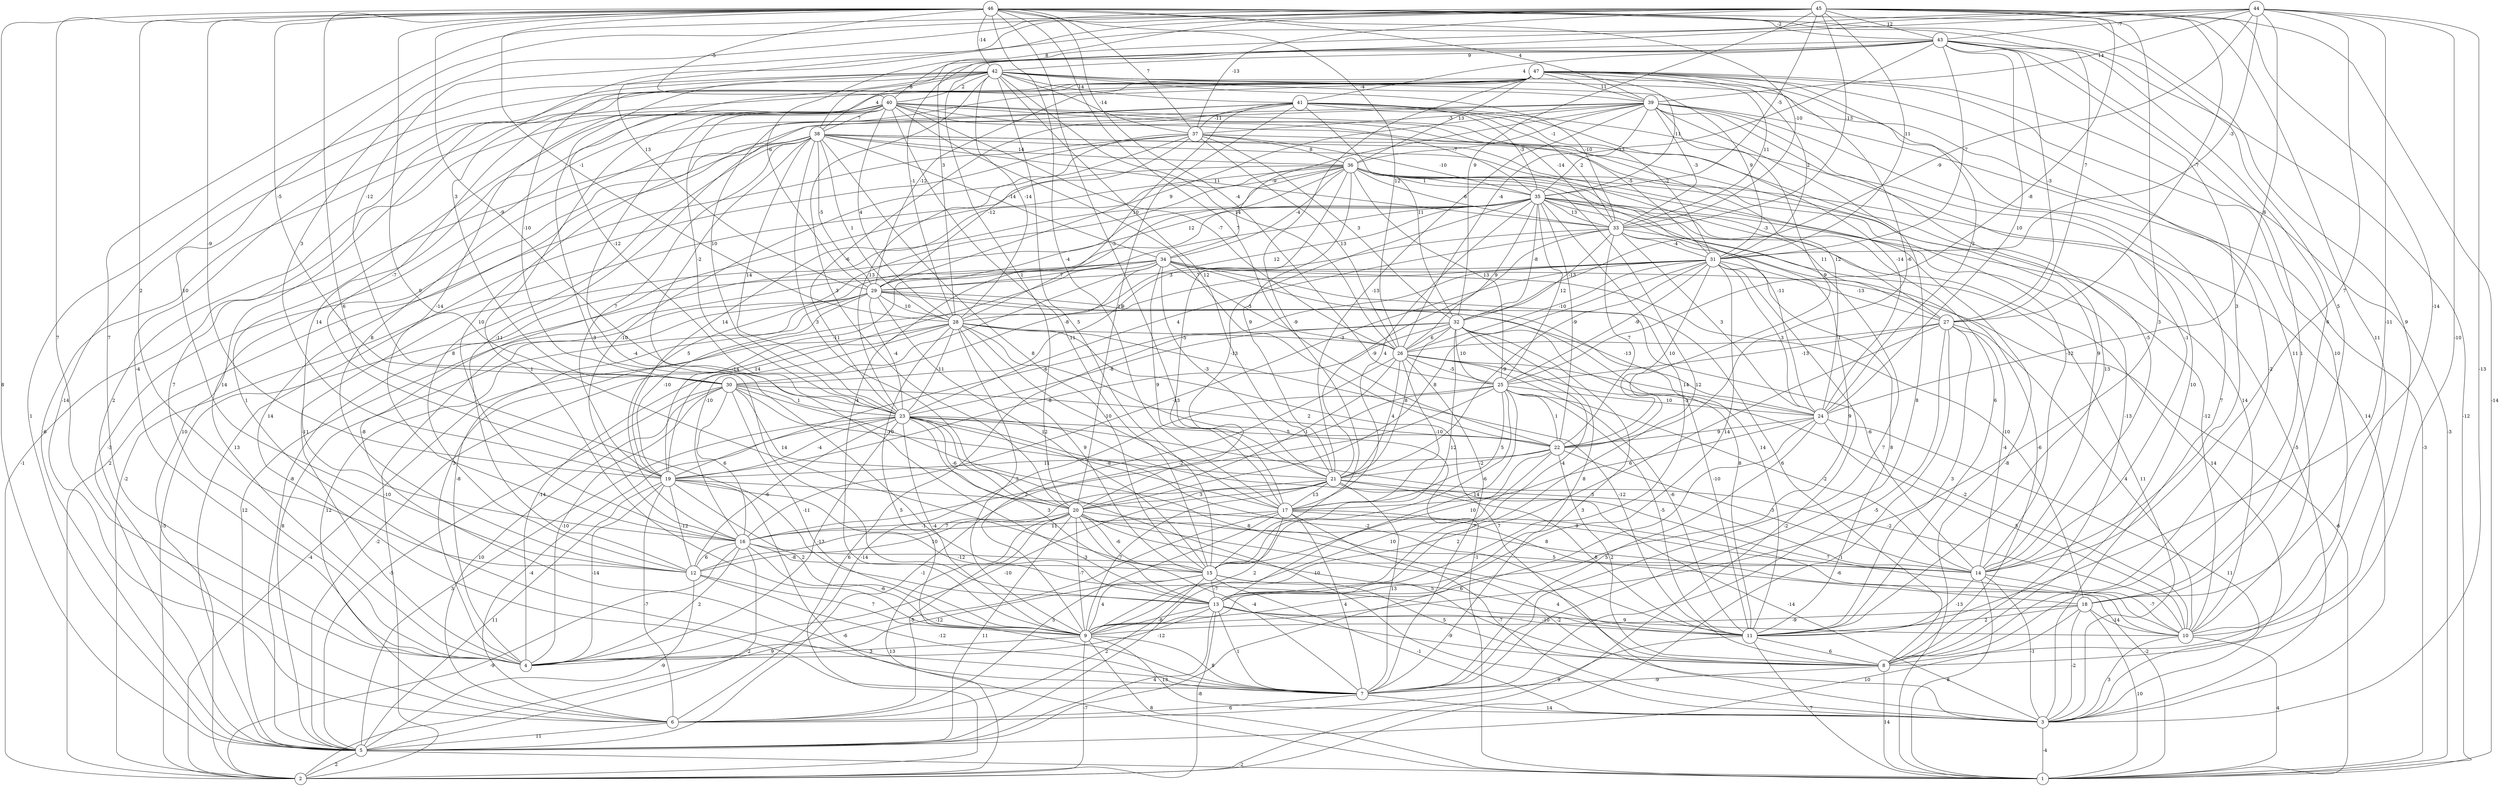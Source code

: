 graph { 
	 fontname="Helvetica,Arial,sans-serif" 
	 node [shape = circle]; 
	 47 -- 1 [label = "-3"];
	 47 -- 2 [label = "10"];
	 47 -- 4 [label = "-4"];
	 47 -- 6 [label = "2"];
	 47 -- 8 [label = "-2"];
	 47 -- 10 [label = "10"];
	 47 -- 15 [label = "-9"];
	 47 -- 16 [label = "-14"];
	 47 -- 19 [label = "-7"];
	 47 -- 22 [label = "-6"];
	 47 -- 23 [label = "10"];
	 47 -- 24 [label = "2"];
	 47 -- 29 [label = "-12"];
	 47 -- 31 [label = "2"];
	 47 -- 33 [label = "11"];
	 47 -- 35 [label = "11"];
	 47 -- 36 [label = "13"];
	 47 -- 39 [label = "11"];
	 46 -- 4 [label = "7"];
	 46 -- 5 [label = "8"];
	 46 -- 10 [label = "9"];
	 46 -- 12 [label = "2"];
	 46 -- 13 [label = "6"];
	 46 -- 15 [label = "9"];
	 46 -- 17 [label = "-4"];
	 46 -- 18 [label = "5"];
	 46 -- 19 [label = "-9"];
	 46 -- 21 [label = "-3"];
	 46 -- 22 [label = "7"];
	 46 -- 23 [label = "-9"];
	 46 -- 25 [label = "-4"];
	 46 -- 26 [label = "12"];
	 46 -- 27 [label = "7"];
	 46 -- 28 [label = "-1"];
	 46 -- 30 [label = "-5"];
	 46 -- 33 [label = "-10"];
	 46 -- 37 [label = "7"];
	 46 -- 39 [label = "4"];
	 46 -- 40 [label = "-5"];
	 46 -- 42 [label = "-14"];
	 46 -- 43 [label = "-2"];
	 45 -- 1 [label = "-14"];
	 45 -- 4 [label = "7"];
	 45 -- 8 [label = "11"];
	 45 -- 9 [label = "3"];
	 45 -- 12 [label = "10"];
	 45 -- 18 [label = "-14"];
	 45 -- 19 [label = "3"];
	 45 -- 25 [label = "-8"];
	 45 -- 27 [label = "-7"];
	 45 -- 29 [label = "13"];
	 45 -- 30 [label = "-12"];
	 45 -- 31 [label = "11"];
	 45 -- 32 [label = "9"];
	 45 -- 33 [label = "-13"];
	 45 -- 35 [label = "-5"];
	 45 -- 37 [label = "-13"];
	 45 -- 40 [label = "8"];
	 45 -- 43 [label = "12"];
	 44 -- 3 [label = "-13"];
	 44 -- 8 [label = "-10"];
	 44 -- 11 [label = "-11"];
	 44 -- 14 [label = "7"];
	 44 -- 24 [label = "8"];
	 44 -- 28 [label = "3"];
	 44 -- 29 [label = "-6"];
	 44 -- 30 [label = "3"];
	 44 -- 31 [label = "-3"];
	 44 -- 32 [label = "-9"];
	 44 -- 39 [label = "14"];
	 44 -- 43 [label = "-7"];
	 43 -- 1 [label = "-12"];
	 43 -- 8 [label = "1"];
	 43 -- 14 [label = "3"];
	 43 -- 18 [label = "6"];
	 43 -- 20 [label = "1"];
	 43 -- 24 [label = "10"];
	 43 -- 26 [label = "-4"];
	 43 -- 27 [label = "-3"];
	 43 -- 28 [label = "-1"];
	 43 -- 31 [label = "-7"];
	 43 -- 38 [label = "-8"];
	 43 -- 41 [label = "4"];
	 43 -- 42 [label = "9"];
	 42 -- 3 [label = "7"];
	 42 -- 5 [label = "1"];
	 42 -- 6 [label = "-14"];
	 42 -- 10 [label = "11"];
	 42 -- 13 [label = "3"];
	 42 -- 15 [label = "5"];
	 42 -- 20 [label = "3"];
	 42 -- 21 [label = "12"];
	 42 -- 23 [label = "-12"];
	 42 -- 26 [label = "14"];
	 42 -- 28 [label = "-14"];
	 42 -- 30 [label = "-10"];
	 42 -- 31 [label = "9"];
	 42 -- 33 [label = "-10"];
	 42 -- 37 [label = "-14"];
	 42 -- 38 [label = "4"];
	 42 -- 39 [label = "-4"];
	 42 -- 40 [label = "2"];
	 42 -- 41 [label = "14"];
	 41 -- 4 [label = "14"];
	 41 -- 12 [label = "-11"];
	 41 -- 14 [label = "-1"];
	 41 -- 20 [label = "11"];
	 41 -- 23 [label = "-6"];
	 41 -- 24 [label = "-14"];
	 41 -- 28 [label = "10"];
	 41 -- 31 [label = "-2"];
	 41 -- 32 [label = "11"];
	 41 -- 33 [label = "2"];
	 41 -- 35 [label = "-3"];
	 41 -- 37 [label = "-11"];
	 40 -- 4 [label = "7"];
	 40 -- 5 [label = "-6"];
	 40 -- 7 [label = "1"];
	 40 -- 9 [label = "1"];
	 40 -- 13 [label = "-4"];
	 40 -- 14 [label = "-5"];
	 40 -- 15 [label = "11"];
	 40 -- 16 [label = "14"];
	 40 -- 22 [label = "7"];
	 40 -- 23 [label = "-2"];
	 40 -- 24 [label = "12"];
	 40 -- 26 [label = "-7"];
	 40 -- 28 [label = "4"];
	 40 -- 31 [label = "-5"];
	 40 -- 33 [label = "-14"];
	 40 -- 35 [label = "-7"];
	 40 -- 38 [label = "7"];
	 39 -- 1 [label = "-3"];
	 39 -- 3 [label = "14"];
	 39 -- 7 [label = "8"];
	 39 -- 8 [label = "10"];
	 39 -- 11 [label = "13"];
	 39 -- 12 [label = "8"];
	 39 -- 16 [label = "10"];
	 39 -- 21 [label = "-13"];
	 39 -- 22 [label = "9"];
	 39 -- 29 [label = "9"];
	 39 -- 33 [label = "-3"];
	 39 -- 34 [label = "-9"];
	 39 -- 35 [label = "13"];
	 39 -- 36 [label = "-1"];
	 39 -- 37 [label = "-3"];
	 38 -- 1 [label = "-8"];
	 38 -- 2 [label = "-1"];
	 38 -- 5 [label = "-3"];
	 38 -- 7 [label = "14"];
	 38 -- 12 [label = "8"];
	 38 -- 13 [label = "-14"];
	 38 -- 14 [label = "-12"];
	 38 -- 15 [label = "8"];
	 38 -- 19 [label = "7"];
	 38 -- 20 [label = "3"];
	 38 -- 23 [label = "14"];
	 38 -- 27 [label = "-3"];
	 38 -- 28 [label = "1"];
	 38 -- 29 [label = "-5"];
	 38 -- 33 [label = "11"];
	 38 -- 34 [label = "-14"];
	 38 -- 36 [label = "14"];
	 37 -- 2 [label = "2"];
	 37 -- 5 [label = "13"];
	 37 -- 14 [label = "9"];
	 37 -- 16 [label = "-10"];
	 37 -- 23 [label = "13"];
	 37 -- 26 [label = "13"];
	 37 -- 29 [label = "-12"];
	 37 -- 32 [label = "3"];
	 37 -- 35 [label = "-10"];
	 37 -- 36 [label = "8"];
	 36 -- 2 [label = "-2"];
	 36 -- 3 [label = "-5"];
	 36 -- 7 [label = "-8"];
	 36 -- 8 [label = "-13"];
	 36 -- 9 [label = "4"];
	 36 -- 10 [label = "14"];
	 36 -- 11 [label = "6"];
	 36 -- 13 [label = "12"];
	 36 -- 16 [label = "5"];
	 36 -- 17 [label = "-5"];
	 36 -- 19 [label = "14"];
	 36 -- 21 [label = "9"];
	 36 -- 24 [label = "-11"];
	 36 -- 25 [label = "13"];
	 36 -- 29 [label = "12"];
	 36 -- 33 [label = "-6"];
	 36 -- 34 [label = "-4"];
	 36 -- 35 [label = "1"];
	 35 -- 2 [label = "-10"];
	 35 -- 3 [label = "14"];
	 35 -- 4 [label = "-11"];
	 35 -- 5 [label = "-8"];
	 35 -- 7 [label = "7"];
	 35 -- 9 [label = "9"];
	 35 -- 10 [label = "-12"];
	 35 -- 13 [label = "-3"];
	 35 -- 17 [label = "4"];
	 35 -- 19 [label = "-11"];
	 35 -- 20 [label = "-13"];
	 35 -- 22 [label = "-9"];
	 35 -- 25 [label = "12"];
	 35 -- 26 [label = "9"];
	 35 -- 27 [label = "11"];
	 35 -- 28 [label = "12"];
	 35 -- 32 [label = "-8"];
	 35 -- 33 [label = "13"];
	 34 -- 1 [label = "-6"];
	 34 -- 2 [label = "-5"];
	 34 -- 5 [label = "12"];
	 34 -- 8 [label = "6"];
	 34 -- 11 [label = "14"];
	 34 -- 16 [label = "-10"];
	 34 -- 17 [label = "9"];
	 34 -- 18 [label = "-10"];
	 34 -- 19 [label = "14"];
	 34 -- 21 [label = "-3"];
	 34 -- 26 [label = "-3"];
	 34 -- 29 [label = "7"];
	 34 -- 30 [label = "-8"];
	 33 -- 3 [label = "11"];
	 33 -- 8 [label = "-6"];
	 33 -- 21 [label = "-9"];
	 33 -- 22 [label = "7"];
	 33 -- 23 [label = "4"];
	 33 -- 24 [label = "3"];
	 33 -- 30 [label = "9"];
	 33 -- 31 [label = "-4"];
	 33 -- 32 [label = "-13"];
	 32 -- 2 [label = "6"];
	 32 -- 7 [label = "3"];
	 32 -- 9 [label = "8"];
	 32 -- 11 [label = "-10"];
	 32 -- 13 [label = "-4"];
	 32 -- 15 [label = "12"];
	 32 -- 19 [label = "-8"];
	 32 -- 21 [label = "8"];
	 32 -- 23 [label = "-8"];
	 32 -- 25 [label = "10"];
	 32 -- 26 [label = "6"];
	 31 -- 2 [label = "-2"];
	 31 -- 4 [label = "3"];
	 31 -- 11 [label = "8"];
	 31 -- 13 [label = "14"];
	 31 -- 16 [label = "-13"];
	 31 -- 19 [label = "-6"];
	 31 -- 20 [label = "8"];
	 31 -- 21 [label = "-9"];
	 31 -- 22 [label = "10"];
	 31 -- 24 [label = "3"];
	 31 -- 25 [label = "-9"];
	 31 -- 26 [label = "-10"];
	 31 -- 27 [label = "-13"];
	 31 -- 29 [label = "3"];
	 30 -- 4 [label = "-10"];
	 30 -- 5 [label = "-5"];
	 30 -- 6 [label = "10"];
	 30 -- 8 [label = "8"];
	 30 -- 9 [label = "-11"];
	 30 -- 16 [label = "6"];
	 30 -- 20 [label = "14"];
	 30 -- 21 [label = "-10"];
	 30 -- 22 [label = "2"];
	 30 -- 23 [label = "1"];
	 29 -- 4 [label = "-8"];
	 29 -- 5 [label = "8"];
	 29 -- 6 [label = "12"];
	 29 -- 11 [label = "8"];
	 29 -- 14 [label = "-6"];
	 29 -- 15 [label = "12"];
	 29 -- 19 [label = "-10"];
	 29 -- 23 [label = "-4"];
	 29 -- 24 [label = "-13"];
	 29 -- 28 [label = "10"];
	 28 -- 1 [label = "-1"];
	 28 -- 2 [label = "-4"];
	 28 -- 3 [label = "7"];
	 28 -- 4 [label = "-14"];
	 28 -- 5 [label = "-2"];
	 28 -- 7 [label = "5"];
	 28 -- 8 [label = "-12"];
	 28 -- 9 [label = "3"];
	 28 -- 15 [label = "9"];
	 28 -- 17 [label = "-10"];
	 28 -- 23 [label = "-11"];
	 28 -- 26 [label = "-3"];
	 27 -- 2 [label = "1"];
	 27 -- 5 [label = "2"];
	 27 -- 7 [label = "-5"];
	 27 -- 10 [label = "4"];
	 27 -- 11 [label = "3"];
	 27 -- 14 [label = "-4"];
	 27 -- 25 [label = "-13"];
	 27 -- 26 [label = "1"];
	 26 -- 7 [label = "-7"];
	 26 -- 9 [label = "2"];
	 26 -- 10 [label = "-2"];
	 26 -- 11 [label = "-6"];
	 26 -- 17 [label = "-10"];
	 26 -- 20 [label = "-1"];
	 26 -- 21 [label = "4"];
	 26 -- 24 [label = "14"];
	 26 -- 25 [label = "-5"];
	 25 -- 5 [label = "-1"];
	 25 -- 6 [label = "-14"];
	 25 -- 11 [label = "-5"];
	 25 -- 13 [label = "14"];
	 25 -- 14 [label = "-2"];
	 25 -- 15 [label = "-6"];
	 25 -- 16 [label = "-2"];
	 25 -- 17 [label = "5"];
	 25 -- 22 [label = "1"];
	 25 -- 24 [label = "10"];
	 24 -- 3 [label = "11"];
	 24 -- 5 [label = "6"];
	 24 -- 7 [label = "5"];
	 24 -- 10 [label = "5"];
	 24 -- 17 [label = "6"];
	 24 -- 22 [label = "9"];
	 23 -- 3 [label = "-10"];
	 23 -- 4 [label = "-13"];
	 23 -- 5 [label = "3"];
	 23 -- 6 [label = "-4"];
	 23 -- 9 [label = "-4"];
	 23 -- 10 [label = "-2"];
	 23 -- 11 [label = "-2"];
	 23 -- 12 [label = "-6"];
	 23 -- 13 [label = "3"];
	 23 -- 14 [label = "3"];
	 23 -- 17 [label = "-8"];
	 23 -- 19 [label = "-4"];
	 23 -- 20 [label = "-6"];
	 23 -- 22 [label = "5"];
	 22 -- 8 [label = "2"];
	 22 -- 9 [label = "10"];
	 22 -- 14 [label = "-3"];
	 22 -- 15 [label = "10"];
	 22 -- 19 [label = "11"];
	 22 -- 21 [label = "-2"];
	 21 -- 3 [label = "-14"];
	 21 -- 4 [label = "-10"];
	 21 -- 7 [label = "13"];
	 21 -- 9 [label = "7"];
	 21 -- 10 [label = "7"];
	 21 -- 11 [label = "8"];
	 21 -- 12 [label = "7"];
	 21 -- 17 [label = "13"];
	 21 -- 20 [label = "3"];
	 20 -- 1 [label = "-2"];
	 20 -- 2 [label = "13"];
	 20 -- 3 [label = "-2"];
	 20 -- 5 [label = "11"];
	 20 -- 6 [label = "-5"];
	 20 -- 7 [label = "-4"];
	 20 -- 8 [label = "5"];
	 20 -- 9 [label = "-7"];
	 20 -- 12 [label = "10"];
	 20 -- 15 [label = "-6"];
	 20 -- 16 [label = "-1"];
	 20 -- 18 [label = "5"];
	 19 -- 1 [label = "-6"];
	 19 -- 4 [label = "-14"];
	 19 -- 5 [label = "11"];
	 19 -- 6 [label = "-7"];
	 19 -- 9 [label = "2"];
	 19 -- 11 [label = "-12"];
	 19 -- 12 [label = "-12"];
	 19 -- 14 [label = "9"];
	 18 -- 1 [label = "10"];
	 18 -- 3 [label = "-2"];
	 18 -- 5 [label = "10"];
	 18 -- 9 [label = "-9"];
	 18 -- 10 [label = "-14"];
	 18 -- 11 [label = "2"];
	 17 -- 2 [label = "9"];
	 17 -- 3 [label = "-7"];
	 17 -- 6 [label = "5"];
	 17 -- 7 [label = "4"];
	 17 -- 9 [label = "2"];
	 17 -- 10 [label = "-6"];
	 17 -- 14 [label = "8"];
	 17 -- 16 [label = "11"];
	 16 -- 2 [label = "-9"];
	 16 -- 4 [label = "2"];
	 16 -- 5 [label = "-2"];
	 16 -- 9 [label = "-6"];
	 16 -- 12 [label = "6"];
	 16 -- 14 [label = "-3"];
	 16 -- 15 [label = "-8"];
	 15 -- 3 [label = "-1"];
	 15 -- 4 [label = "-12"];
	 15 -- 6 [label = "2"];
	 15 -- 8 [label = "5"];
	 15 -- 9 [label = "4"];
	 15 -- 11 [label = "4"];
	 15 -- 13 [label = "-7"];
	 14 -- 1 [label = "8"];
	 14 -- 3 [label = "-1"];
	 14 -- 10 [label = "-7"];
	 14 -- 11 [label = "-13"];
	 13 -- 2 [label = "-8"];
	 13 -- 4 [label = "-12"];
	 13 -- 5 [label = "4"];
	 13 -- 7 [label = "1"];
	 13 -- 8 [label = "-9"];
	 13 -- 9 [label = "-8"];
	 13 -- 10 [label = "9"];
	 13 -- 11 [label = "-10"];
	 12 -- 5 [label = "-9"];
	 12 -- 7 [label = "-12"];
	 12 -- 9 [label = "7"];
	 11 -- 1 [label = "7"];
	 11 -- 6 [label = "9"];
	 11 -- 8 [label = "6"];
	 10 -- 1 [label = "4"];
	 10 -- 3 [label = "3"];
	 9 -- 1 [label = "8"];
	 9 -- 2 [label = "-7"];
	 9 -- 3 [label = "13"];
	 9 -- 4 [label = "3"];
	 9 -- 7 [label = "8"];
	 8 -- 1 [label = "14"];
	 8 -- 7 [label = "-9"];
	 7 -- 3 [label = "14"];
	 7 -- 6 [label = "6"];
	 6 -- 5 [label = "11"];
	 5 -- 1 [label = "-2"];
	 5 -- 2 [label = "2"];
	 3 -- 1 [label = "-4"];
	 1;
	 2;
	 3;
	 4;
	 5;
	 6;
	 7;
	 8;
	 9;
	 10;
	 11;
	 12;
	 13;
	 14;
	 15;
	 16;
	 17;
	 18;
	 19;
	 20;
	 21;
	 22;
	 23;
	 24;
	 25;
	 26;
	 27;
	 28;
	 29;
	 30;
	 31;
	 32;
	 33;
	 34;
	 35;
	 36;
	 37;
	 38;
	 39;
	 40;
	 41;
	 42;
	 43;
	 44;
	 45;
	 46;
	 47;
}
